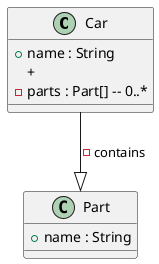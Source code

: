 @startuml
class Car {
  + name : String
  +
- parts : Part[] -- 0..*
}

class Part {
  + name : String
}

Car --|> Part : -contains
@enduml
